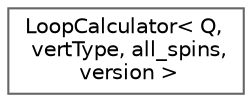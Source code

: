digraph "Graphical Class Hierarchy"
{
 // INTERACTIVE_SVG=YES
 // LATEX_PDF_SIZE
  bgcolor="transparent";
  edge [fontname=Helvetica,fontsize=10,labelfontname=Helvetica,labelfontsize=10];
  node [fontname=Helvetica,fontsize=10,shape=box,height=0.2,width=0.4];
  rankdir="LR";
  Node0 [id="Node000000",label="LoopCalculator\< Q,\l vertType, all_spins,\l version \>",height=0.2,width=0.4,color="grey40", fillcolor="white", style="filled",URL="$df/dc8/classLoopCalculator.html",tooltip="Class to actually calculate the loop integral for a given external fermionic frequency and internal i..."];
}
